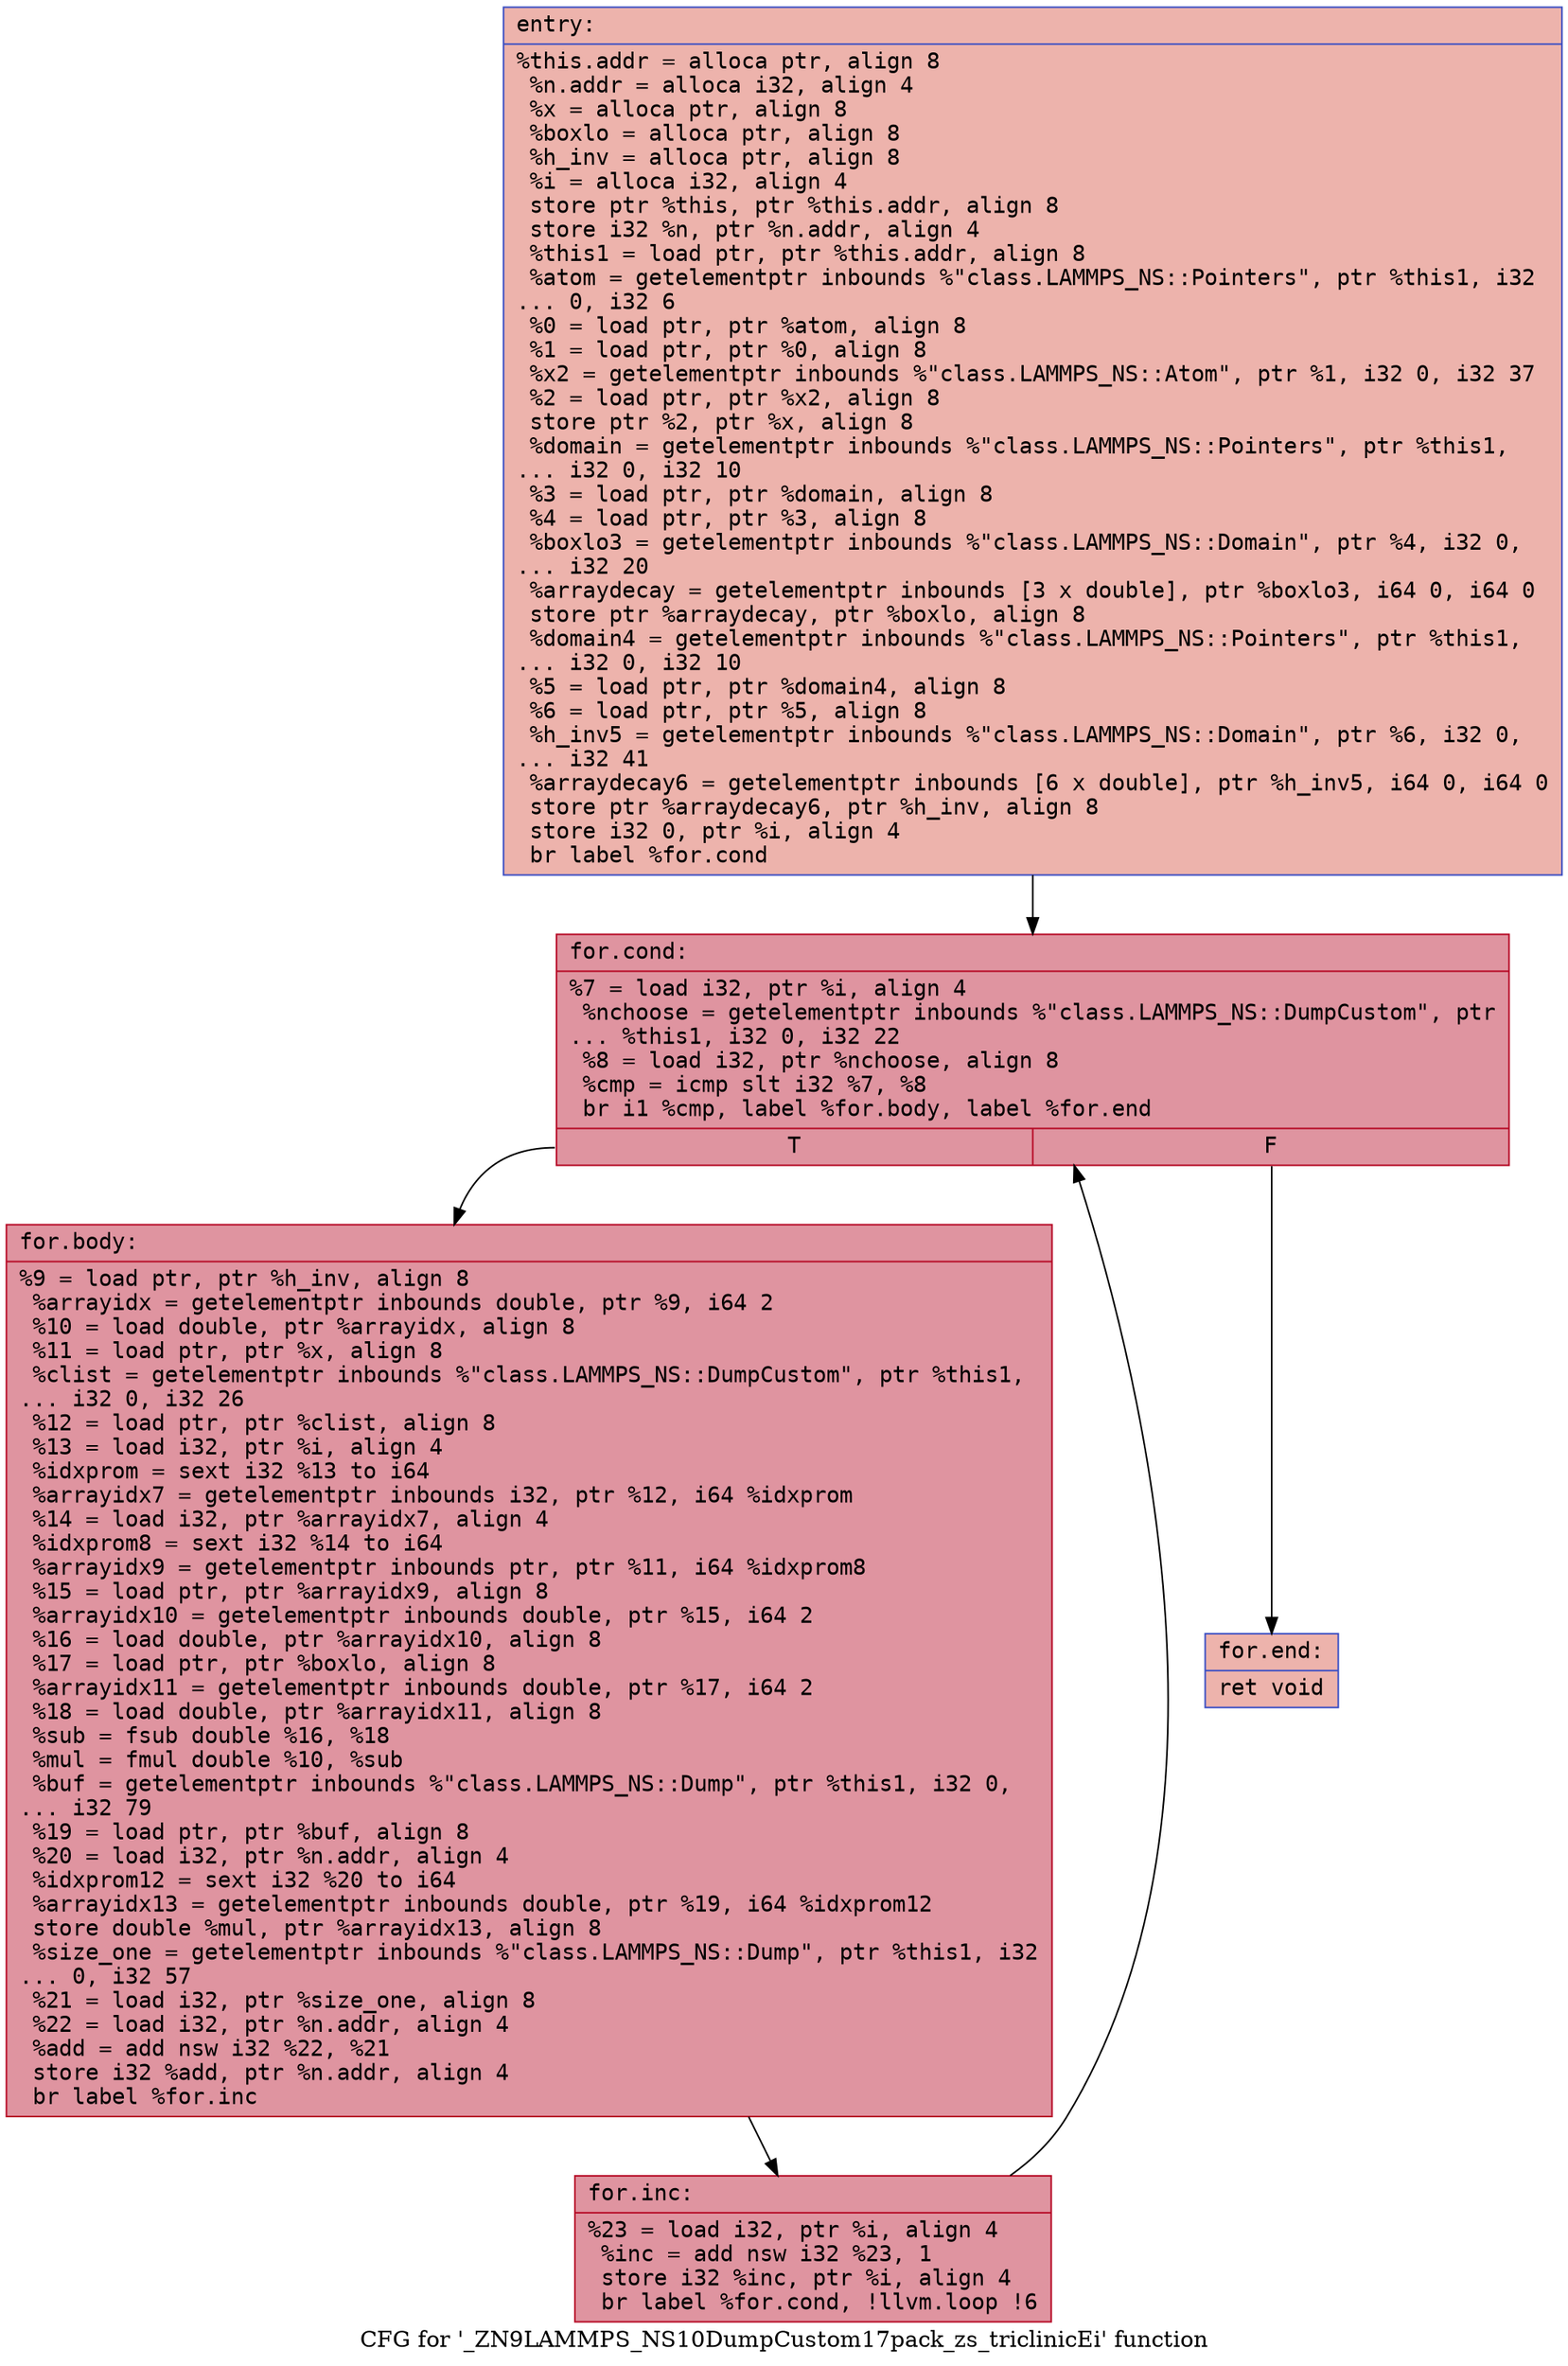 digraph "CFG for '_ZN9LAMMPS_NS10DumpCustom17pack_zs_triclinicEi' function" {
	label="CFG for '_ZN9LAMMPS_NS10DumpCustom17pack_zs_triclinicEi' function";

	Node0x55d03a880120 [shape=record,color="#3d50c3ff", style=filled, fillcolor="#d6524470" fontname="Courier",label="{entry:\l|  %this.addr = alloca ptr, align 8\l  %n.addr = alloca i32, align 4\l  %x = alloca ptr, align 8\l  %boxlo = alloca ptr, align 8\l  %h_inv = alloca ptr, align 8\l  %i = alloca i32, align 4\l  store ptr %this, ptr %this.addr, align 8\l  store i32 %n, ptr %n.addr, align 4\l  %this1 = load ptr, ptr %this.addr, align 8\l  %atom = getelementptr inbounds %\"class.LAMMPS_NS::Pointers\", ptr %this1, i32\l... 0, i32 6\l  %0 = load ptr, ptr %atom, align 8\l  %1 = load ptr, ptr %0, align 8\l  %x2 = getelementptr inbounds %\"class.LAMMPS_NS::Atom\", ptr %1, i32 0, i32 37\l  %2 = load ptr, ptr %x2, align 8\l  store ptr %2, ptr %x, align 8\l  %domain = getelementptr inbounds %\"class.LAMMPS_NS::Pointers\", ptr %this1,\l... i32 0, i32 10\l  %3 = load ptr, ptr %domain, align 8\l  %4 = load ptr, ptr %3, align 8\l  %boxlo3 = getelementptr inbounds %\"class.LAMMPS_NS::Domain\", ptr %4, i32 0,\l... i32 20\l  %arraydecay = getelementptr inbounds [3 x double], ptr %boxlo3, i64 0, i64 0\l  store ptr %arraydecay, ptr %boxlo, align 8\l  %domain4 = getelementptr inbounds %\"class.LAMMPS_NS::Pointers\", ptr %this1,\l... i32 0, i32 10\l  %5 = load ptr, ptr %domain4, align 8\l  %6 = load ptr, ptr %5, align 8\l  %h_inv5 = getelementptr inbounds %\"class.LAMMPS_NS::Domain\", ptr %6, i32 0,\l... i32 41\l  %arraydecay6 = getelementptr inbounds [6 x double], ptr %h_inv5, i64 0, i64 0\l  store ptr %arraydecay6, ptr %h_inv, align 8\l  store i32 0, ptr %i, align 4\l  br label %for.cond\l}"];
	Node0x55d03a880120 -> Node0x55d03a881470[tooltip="entry -> for.cond\nProbability 100.00%" ];
	Node0x55d03a881470 [shape=record,color="#b70d28ff", style=filled, fillcolor="#b70d2870" fontname="Courier",label="{for.cond:\l|  %7 = load i32, ptr %i, align 4\l  %nchoose = getelementptr inbounds %\"class.LAMMPS_NS::DumpCustom\", ptr\l... %this1, i32 0, i32 22\l  %8 = load i32, ptr %nchoose, align 8\l  %cmp = icmp slt i32 %7, %8\l  br i1 %cmp, label %for.body, label %for.end\l|{<s0>T|<s1>F}}"];
	Node0x55d03a881470:s0 -> Node0x55d03a8817f0[tooltip="for.cond -> for.body\nProbability 96.88%" ];
	Node0x55d03a881470:s1 -> Node0x55d03a881870[tooltip="for.cond -> for.end\nProbability 3.12%" ];
	Node0x55d03a8817f0 [shape=record,color="#b70d28ff", style=filled, fillcolor="#b70d2870" fontname="Courier",label="{for.body:\l|  %9 = load ptr, ptr %h_inv, align 8\l  %arrayidx = getelementptr inbounds double, ptr %9, i64 2\l  %10 = load double, ptr %arrayidx, align 8\l  %11 = load ptr, ptr %x, align 8\l  %clist = getelementptr inbounds %\"class.LAMMPS_NS::DumpCustom\", ptr %this1,\l... i32 0, i32 26\l  %12 = load ptr, ptr %clist, align 8\l  %13 = load i32, ptr %i, align 4\l  %idxprom = sext i32 %13 to i64\l  %arrayidx7 = getelementptr inbounds i32, ptr %12, i64 %idxprom\l  %14 = load i32, ptr %arrayidx7, align 4\l  %idxprom8 = sext i32 %14 to i64\l  %arrayidx9 = getelementptr inbounds ptr, ptr %11, i64 %idxprom8\l  %15 = load ptr, ptr %arrayidx9, align 8\l  %arrayidx10 = getelementptr inbounds double, ptr %15, i64 2\l  %16 = load double, ptr %arrayidx10, align 8\l  %17 = load ptr, ptr %boxlo, align 8\l  %arrayidx11 = getelementptr inbounds double, ptr %17, i64 2\l  %18 = load double, ptr %arrayidx11, align 8\l  %sub = fsub double %16, %18\l  %mul = fmul double %10, %sub\l  %buf = getelementptr inbounds %\"class.LAMMPS_NS::Dump\", ptr %this1, i32 0,\l... i32 79\l  %19 = load ptr, ptr %buf, align 8\l  %20 = load i32, ptr %n.addr, align 4\l  %idxprom12 = sext i32 %20 to i64\l  %arrayidx13 = getelementptr inbounds double, ptr %19, i64 %idxprom12\l  store double %mul, ptr %arrayidx13, align 8\l  %size_one = getelementptr inbounds %\"class.LAMMPS_NS::Dump\", ptr %this1, i32\l... 0, i32 57\l  %21 = load i32, ptr %size_one, align 8\l  %22 = load i32, ptr %n.addr, align 4\l  %add = add nsw i32 %22, %21\l  store i32 %add, ptr %n.addr, align 4\l  br label %for.inc\l}"];
	Node0x55d03a8817f0 -> Node0x55d03a882ed0[tooltip="for.body -> for.inc\nProbability 100.00%" ];
	Node0x55d03a882ed0 [shape=record,color="#b70d28ff", style=filled, fillcolor="#b70d2870" fontname="Courier",label="{for.inc:\l|  %23 = load i32, ptr %i, align 4\l  %inc = add nsw i32 %23, 1\l  store i32 %inc, ptr %i, align 4\l  br label %for.cond, !llvm.loop !6\l}"];
	Node0x55d03a882ed0 -> Node0x55d03a881470[tooltip="for.inc -> for.cond\nProbability 100.00%" ];
	Node0x55d03a881870 [shape=record,color="#3d50c3ff", style=filled, fillcolor="#d6524470" fontname="Courier",label="{for.end:\l|  ret void\l}"];
}
